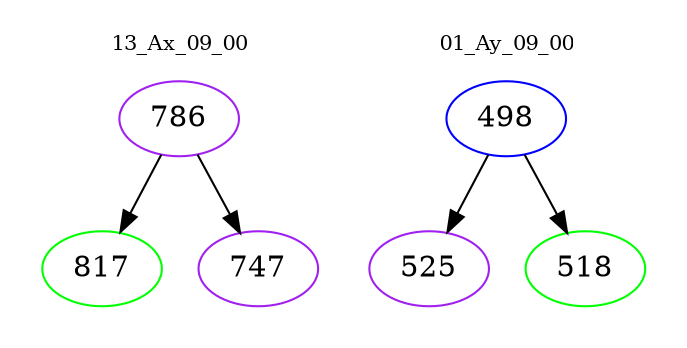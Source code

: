 digraph{
subgraph cluster_0 {
color = white
label = "13_Ax_09_00";
fontsize=10;
T0_786 [label="786", color="purple"]
T0_786 -> T0_817 [color="black"]
T0_817 [label="817", color="green"]
T0_786 -> T0_747 [color="black"]
T0_747 [label="747", color="purple"]
}
subgraph cluster_1 {
color = white
label = "01_Ay_09_00";
fontsize=10;
T1_498 [label="498", color="blue"]
T1_498 -> T1_525 [color="black"]
T1_525 [label="525", color="purple"]
T1_498 -> T1_518 [color="black"]
T1_518 [label="518", color="green"]
}
}
